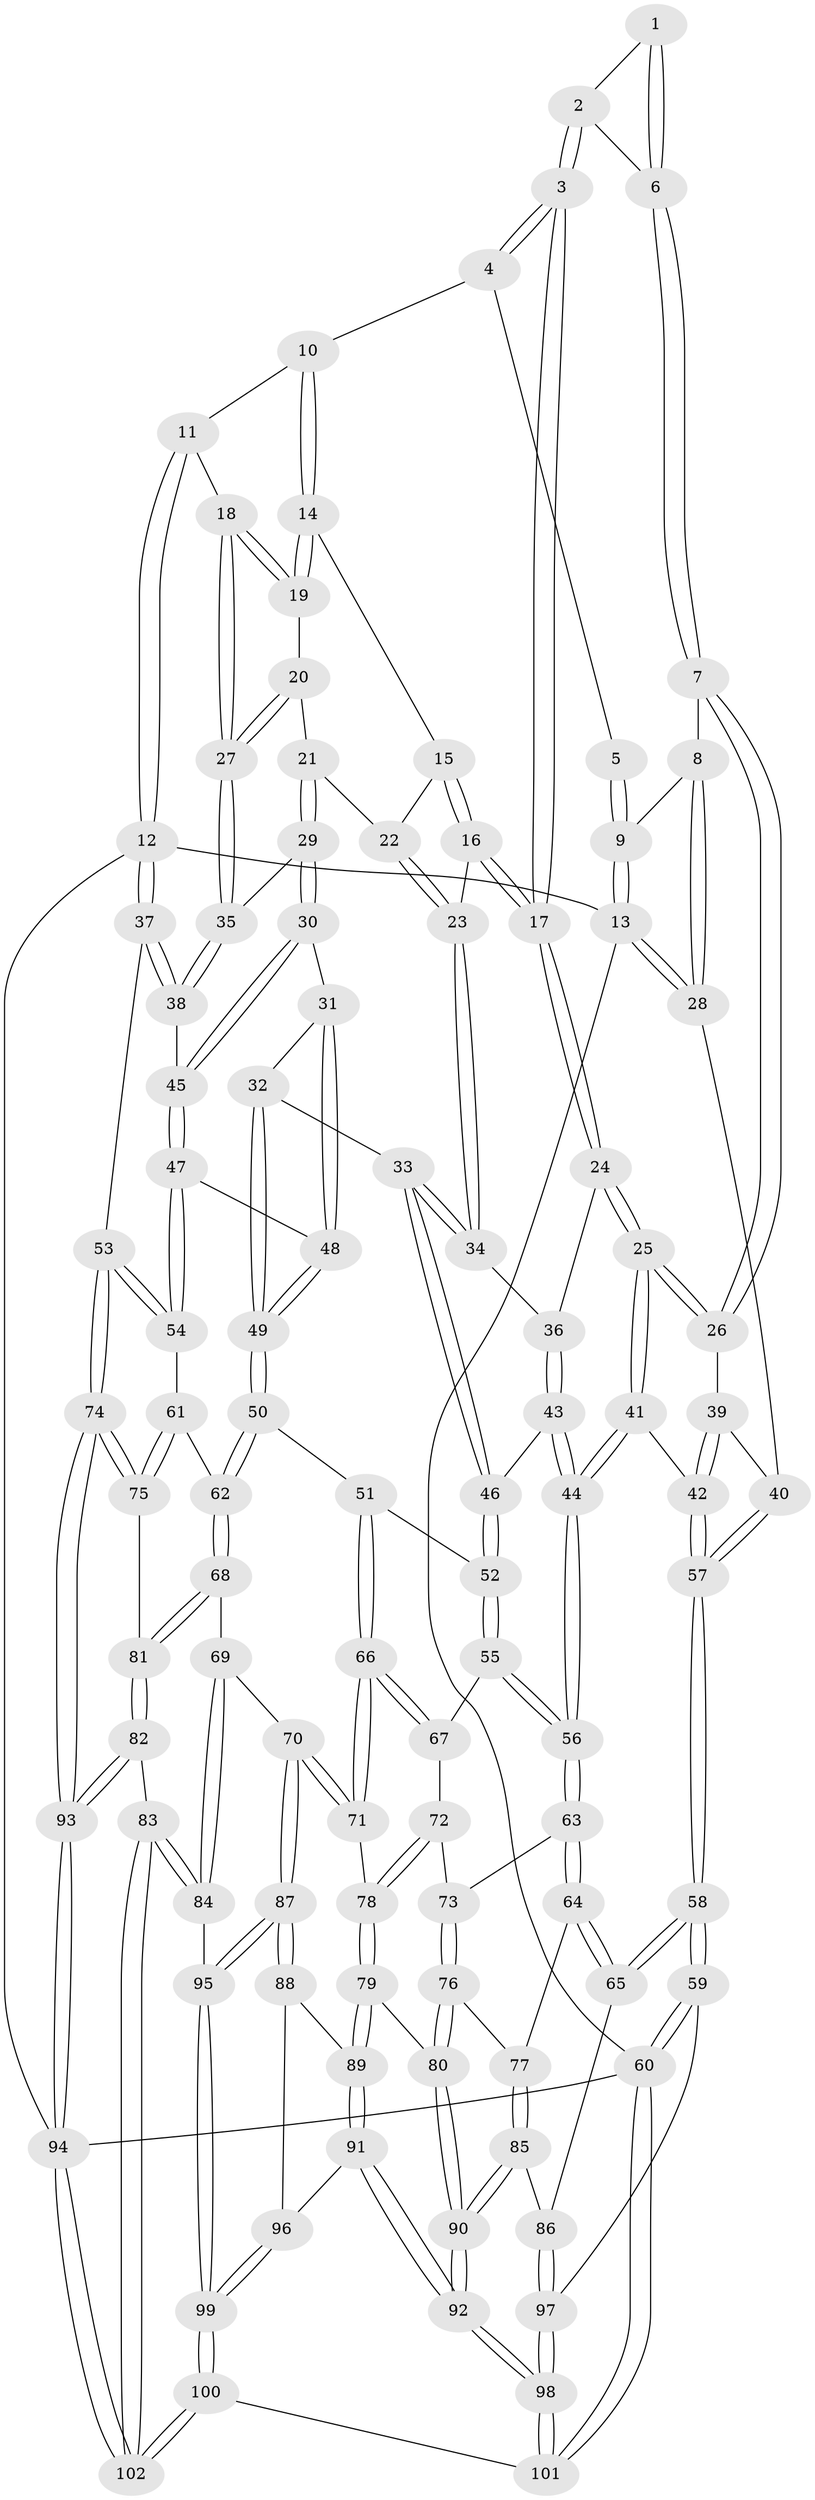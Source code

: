 // coarse degree distribution, {3: 0.14754098360655737, 4: 0.5737704918032787, 5: 0.22950819672131148, 7: 0.01639344262295082, 6: 0.03278688524590164}
// Generated by graph-tools (version 1.1) at 2025/24/03/03/25 07:24:36]
// undirected, 102 vertices, 252 edges
graph export_dot {
graph [start="1"]
  node [color=gray90,style=filled];
  1 [pos="+0.1886386350210455+0"];
  2 [pos="+0.2728941873397545+0.11010715966078267"];
  3 [pos="+0.37866935219533854+0.1454916125688581"];
  4 [pos="+0.41028744437332654+0"];
  5 [pos="+0.17911252055391869+0"];
  6 [pos="+0.19108943030410874+0.12533909913424846"];
  7 [pos="+0.14312637727734942+0.15474348494891682"];
  8 [pos="+0.11421910835959125+0.1301308211047896"];
  9 [pos="+0.05560912824223576+0"];
  10 [pos="+0.5905727315155682+0"];
  11 [pos="+1+0"];
  12 [pos="+1+0"];
  13 [pos="+0+0"];
  14 [pos="+0.6153284072766272+0"];
  15 [pos="+0.540962254427058+0.08495414160789459"];
  16 [pos="+0.46686203668437076+0.15000175446507008"];
  17 [pos="+0.3853819336930819+0.1573192106985869"];
  18 [pos="+0.837815884691142+0.12171800463865037"];
  19 [pos="+0.6590199212760467+0.052943304956728256"];
  20 [pos="+0.6465651419988968+0.15865735057321453"];
  21 [pos="+0.642490412933111+0.1695899970001653"];
  22 [pos="+0.5938126050902448+0.1646047187458546"];
  23 [pos="+0.5216560603513621+0.18892880529523295"];
  24 [pos="+0.3682001082135011+0.22837624122682423"];
  25 [pos="+0.2916355240801356+0.2970293247164233"];
  26 [pos="+0.14424449585953303+0.1944149621849188"];
  27 [pos="+0.8509140131095715+0.1754158663049602"];
  28 [pos="+0+0.10945363201811653"];
  29 [pos="+0.6608801790113362+0.32550872075952947"];
  30 [pos="+0.6528624875424297+0.3400875151502957"];
  31 [pos="+0.6506315001931781+0.3424951543035422"];
  32 [pos="+0.646759835815427+0.3447471082277023"];
  33 [pos="+0.6299700750216402+0.3470916167910811"];
  34 [pos="+0.6151411901784994+0.3361548068808661"];
  35 [pos="+0.852017945467021+0.17852666725322147"];
  36 [pos="+0.4242025231763089+0.27930323099298443"];
  37 [pos="+1+0.31131761968644167"];
  38 [pos="+1+0.312867533301354"];
  39 [pos="+0.09599065903836702+0.2541339281454832"];
  40 [pos="+0+0.2637781976616181"];
  41 [pos="+0.24943682392200733+0.4440093701191372"];
  42 [pos="+0.1445116020257181+0.45181071014429275"];
  43 [pos="+0.4428077670721561+0.42550548618230816"];
  44 [pos="+0.2737812412090843+0.46400023144292457"];
  45 [pos="+0.9673588427771861+0.3784670970585611"];
  46 [pos="+0.530360390818388+0.44550942927439974"];
  47 [pos="+0.8839935576843942+0.4749503518550545"];
  48 [pos="+0.8214244596935423+0.47073765462637934"];
  49 [pos="+0.7052157220661326+0.5567364891578933"];
  50 [pos="+0.7002969628690044+0.5827225777806926"];
  51 [pos="+0.6891594259619884+0.5838963066280265"];
  52 [pos="+0.529352683986534+0.5592940055485256"];
  53 [pos="+1+0.6159271880298164"];
  54 [pos="+0.882986568504415+0.5777326540775278"];
  55 [pos="+0.511309168914225+0.5834460334071102"];
  56 [pos="+0.31976888591207603+0.5737309068587227"];
  57 [pos="+0+0.5854272442441459"];
  58 [pos="+0+0.6505473570696856"];
  59 [pos="+0+0.8048237117133875"];
  60 [pos="+0+1"];
  61 [pos="+0.8594644847051488+0.6195328690916395"];
  62 [pos="+0.7543279431549521+0.6453389301711332"];
  63 [pos="+0.31625374369578024+0.5919081992314227"];
  64 [pos="+0.17680863416950168+0.6977971776261903"];
  65 [pos="+0.06655325995543802+0.7229701054515312"];
  66 [pos="+0.5673338575494776+0.7187432357085878"];
  67 [pos="+0.5121210534726832+0.593594119054272"];
  68 [pos="+0.7406825199827699+0.6999823756121003"];
  69 [pos="+0.7226141617163716+0.715029532297011"];
  70 [pos="+0.6194857152362059+0.7911384307316586"];
  71 [pos="+0.5684787257356462+0.7270206672998322"];
  72 [pos="+0.4294248562209932+0.7034832440563382"];
  73 [pos="+0.34278079601036815+0.6676997675763959"];
  74 [pos="+1+0.709747092206659"];
  75 [pos="+0.9107056578924625+0.6912408464636738"];
  76 [pos="+0.3188595350801494+0.7634427381824765"];
  77 [pos="+0.2866845357449812+0.7608731794331006"];
  78 [pos="+0.4505819164113649+0.7473269899317614"];
  79 [pos="+0.42863872358927513+0.7929527597487174"];
  80 [pos="+0.3266773092464967+0.7770386930881764"];
  81 [pos="+0.8658705799697278+0.8357983810345961"];
  82 [pos="+0.873673339190776+0.8704973957997046"];
  83 [pos="+0.8405590942994271+0.9031722324760914"];
  84 [pos="+0.7729809012849871+0.8938585024916325"];
  85 [pos="+0.19955505802036952+0.8268448658516743"];
  86 [pos="+0.15187595404598608+0.8244536695087735"];
  87 [pos="+0.6152172654606504+0.8624408609591773"];
  88 [pos="+0.5199559970855258+0.8512946984660382"];
  89 [pos="+0.4447635056640738+0.8354397734326959"];
  90 [pos="+0.3063300990386099+0.8785643166652746"];
  91 [pos="+0.40502616861879936+0.8955405251813242"];
  92 [pos="+0.32270727532574256+0.9280884194692036"];
  93 [pos="+1+0.891313968256524"];
  94 [pos="+1+1"];
  95 [pos="+0.6228918794350671+0.8815158024764789"];
  96 [pos="+0.4533419501751092+0.9337104175779486"];
  97 [pos="+0.15948608097841488+0.9372535223526676"];
  98 [pos="+0.23042056631149502+1"];
  99 [pos="+0.5707438191571229+1"];
  100 [pos="+0.5620697692274231+1"];
  101 [pos="+0.22223762443629097+1"];
  102 [pos="+0.8123701976339828+1"];
  1 -- 2;
  1 -- 6;
  1 -- 6;
  2 -- 3;
  2 -- 3;
  2 -- 6;
  3 -- 4;
  3 -- 4;
  3 -- 17;
  3 -- 17;
  4 -- 5;
  4 -- 10;
  5 -- 9;
  5 -- 9;
  6 -- 7;
  6 -- 7;
  7 -- 8;
  7 -- 26;
  7 -- 26;
  8 -- 9;
  8 -- 28;
  8 -- 28;
  9 -- 13;
  9 -- 13;
  10 -- 11;
  10 -- 14;
  10 -- 14;
  11 -- 12;
  11 -- 12;
  11 -- 18;
  12 -- 13;
  12 -- 37;
  12 -- 37;
  12 -- 94;
  13 -- 28;
  13 -- 28;
  13 -- 60;
  14 -- 15;
  14 -- 19;
  14 -- 19;
  15 -- 16;
  15 -- 16;
  15 -- 22;
  16 -- 17;
  16 -- 17;
  16 -- 23;
  17 -- 24;
  17 -- 24;
  18 -- 19;
  18 -- 19;
  18 -- 27;
  18 -- 27;
  19 -- 20;
  20 -- 21;
  20 -- 27;
  20 -- 27;
  21 -- 22;
  21 -- 29;
  21 -- 29;
  22 -- 23;
  22 -- 23;
  23 -- 34;
  23 -- 34;
  24 -- 25;
  24 -- 25;
  24 -- 36;
  25 -- 26;
  25 -- 26;
  25 -- 41;
  25 -- 41;
  26 -- 39;
  27 -- 35;
  27 -- 35;
  28 -- 40;
  29 -- 30;
  29 -- 30;
  29 -- 35;
  30 -- 31;
  30 -- 45;
  30 -- 45;
  31 -- 32;
  31 -- 48;
  31 -- 48;
  32 -- 33;
  32 -- 49;
  32 -- 49;
  33 -- 34;
  33 -- 34;
  33 -- 46;
  33 -- 46;
  34 -- 36;
  35 -- 38;
  35 -- 38;
  36 -- 43;
  36 -- 43;
  37 -- 38;
  37 -- 38;
  37 -- 53;
  38 -- 45;
  39 -- 40;
  39 -- 42;
  39 -- 42;
  40 -- 57;
  40 -- 57;
  41 -- 42;
  41 -- 44;
  41 -- 44;
  42 -- 57;
  42 -- 57;
  43 -- 44;
  43 -- 44;
  43 -- 46;
  44 -- 56;
  44 -- 56;
  45 -- 47;
  45 -- 47;
  46 -- 52;
  46 -- 52;
  47 -- 48;
  47 -- 54;
  47 -- 54;
  48 -- 49;
  48 -- 49;
  49 -- 50;
  49 -- 50;
  50 -- 51;
  50 -- 62;
  50 -- 62;
  51 -- 52;
  51 -- 66;
  51 -- 66;
  52 -- 55;
  52 -- 55;
  53 -- 54;
  53 -- 54;
  53 -- 74;
  53 -- 74;
  54 -- 61;
  55 -- 56;
  55 -- 56;
  55 -- 67;
  56 -- 63;
  56 -- 63;
  57 -- 58;
  57 -- 58;
  58 -- 59;
  58 -- 59;
  58 -- 65;
  58 -- 65;
  59 -- 60;
  59 -- 60;
  59 -- 97;
  60 -- 101;
  60 -- 101;
  60 -- 94;
  61 -- 62;
  61 -- 75;
  61 -- 75;
  62 -- 68;
  62 -- 68;
  63 -- 64;
  63 -- 64;
  63 -- 73;
  64 -- 65;
  64 -- 65;
  64 -- 77;
  65 -- 86;
  66 -- 67;
  66 -- 67;
  66 -- 71;
  66 -- 71;
  67 -- 72;
  68 -- 69;
  68 -- 81;
  68 -- 81;
  69 -- 70;
  69 -- 84;
  69 -- 84;
  70 -- 71;
  70 -- 71;
  70 -- 87;
  70 -- 87;
  71 -- 78;
  72 -- 73;
  72 -- 78;
  72 -- 78;
  73 -- 76;
  73 -- 76;
  74 -- 75;
  74 -- 75;
  74 -- 93;
  74 -- 93;
  75 -- 81;
  76 -- 77;
  76 -- 80;
  76 -- 80;
  77 -- 85;
  77 -- 85;
  78 -- 79;
  78 -- 79;
  79 -- 80;
  79 -- 89;
  79 -- 89;
  80 -- 90;
  80 -- 90;
  81 -- 82;
  81 -- 82;
  82 -- 83;
  82 -- 93;
  82 -- 93;
  83 -- 84;
  83 -- 84;
  83 -- 102;
  83 -- 102;
  84 -- 95;
  85 -- 86;
  85 -- 90;
  85 -- 90;
  86 -- 97;
  86 -- 97;
  87 -- 88;
  87 -- 88;
  87 -- 95;
  87 -- 95;
  88 -- 89;
  88 -- 96;
  89 -- 91;
  89 -- 91;
  90 -- 92;
  90 -- 92;
  91 -- 92;
  91 -- 92;
  91 -- 96;
  92 -- 98;
  92 -- 98;
  93 -- 94;
  93 -- 94;
  94 -- 102;
  94 -- 102;
  95 -- 99;
  95 -- 99;
  96 -- 99;
  96 -- 99;
  97 -- 98;
  97 -- 98;
  98 -- 101;
  98 -- 101;
  99 -- 100;
  99 -- 100;
  100 -- 101;
  100 -- 102;
  100 -- 102;
}
